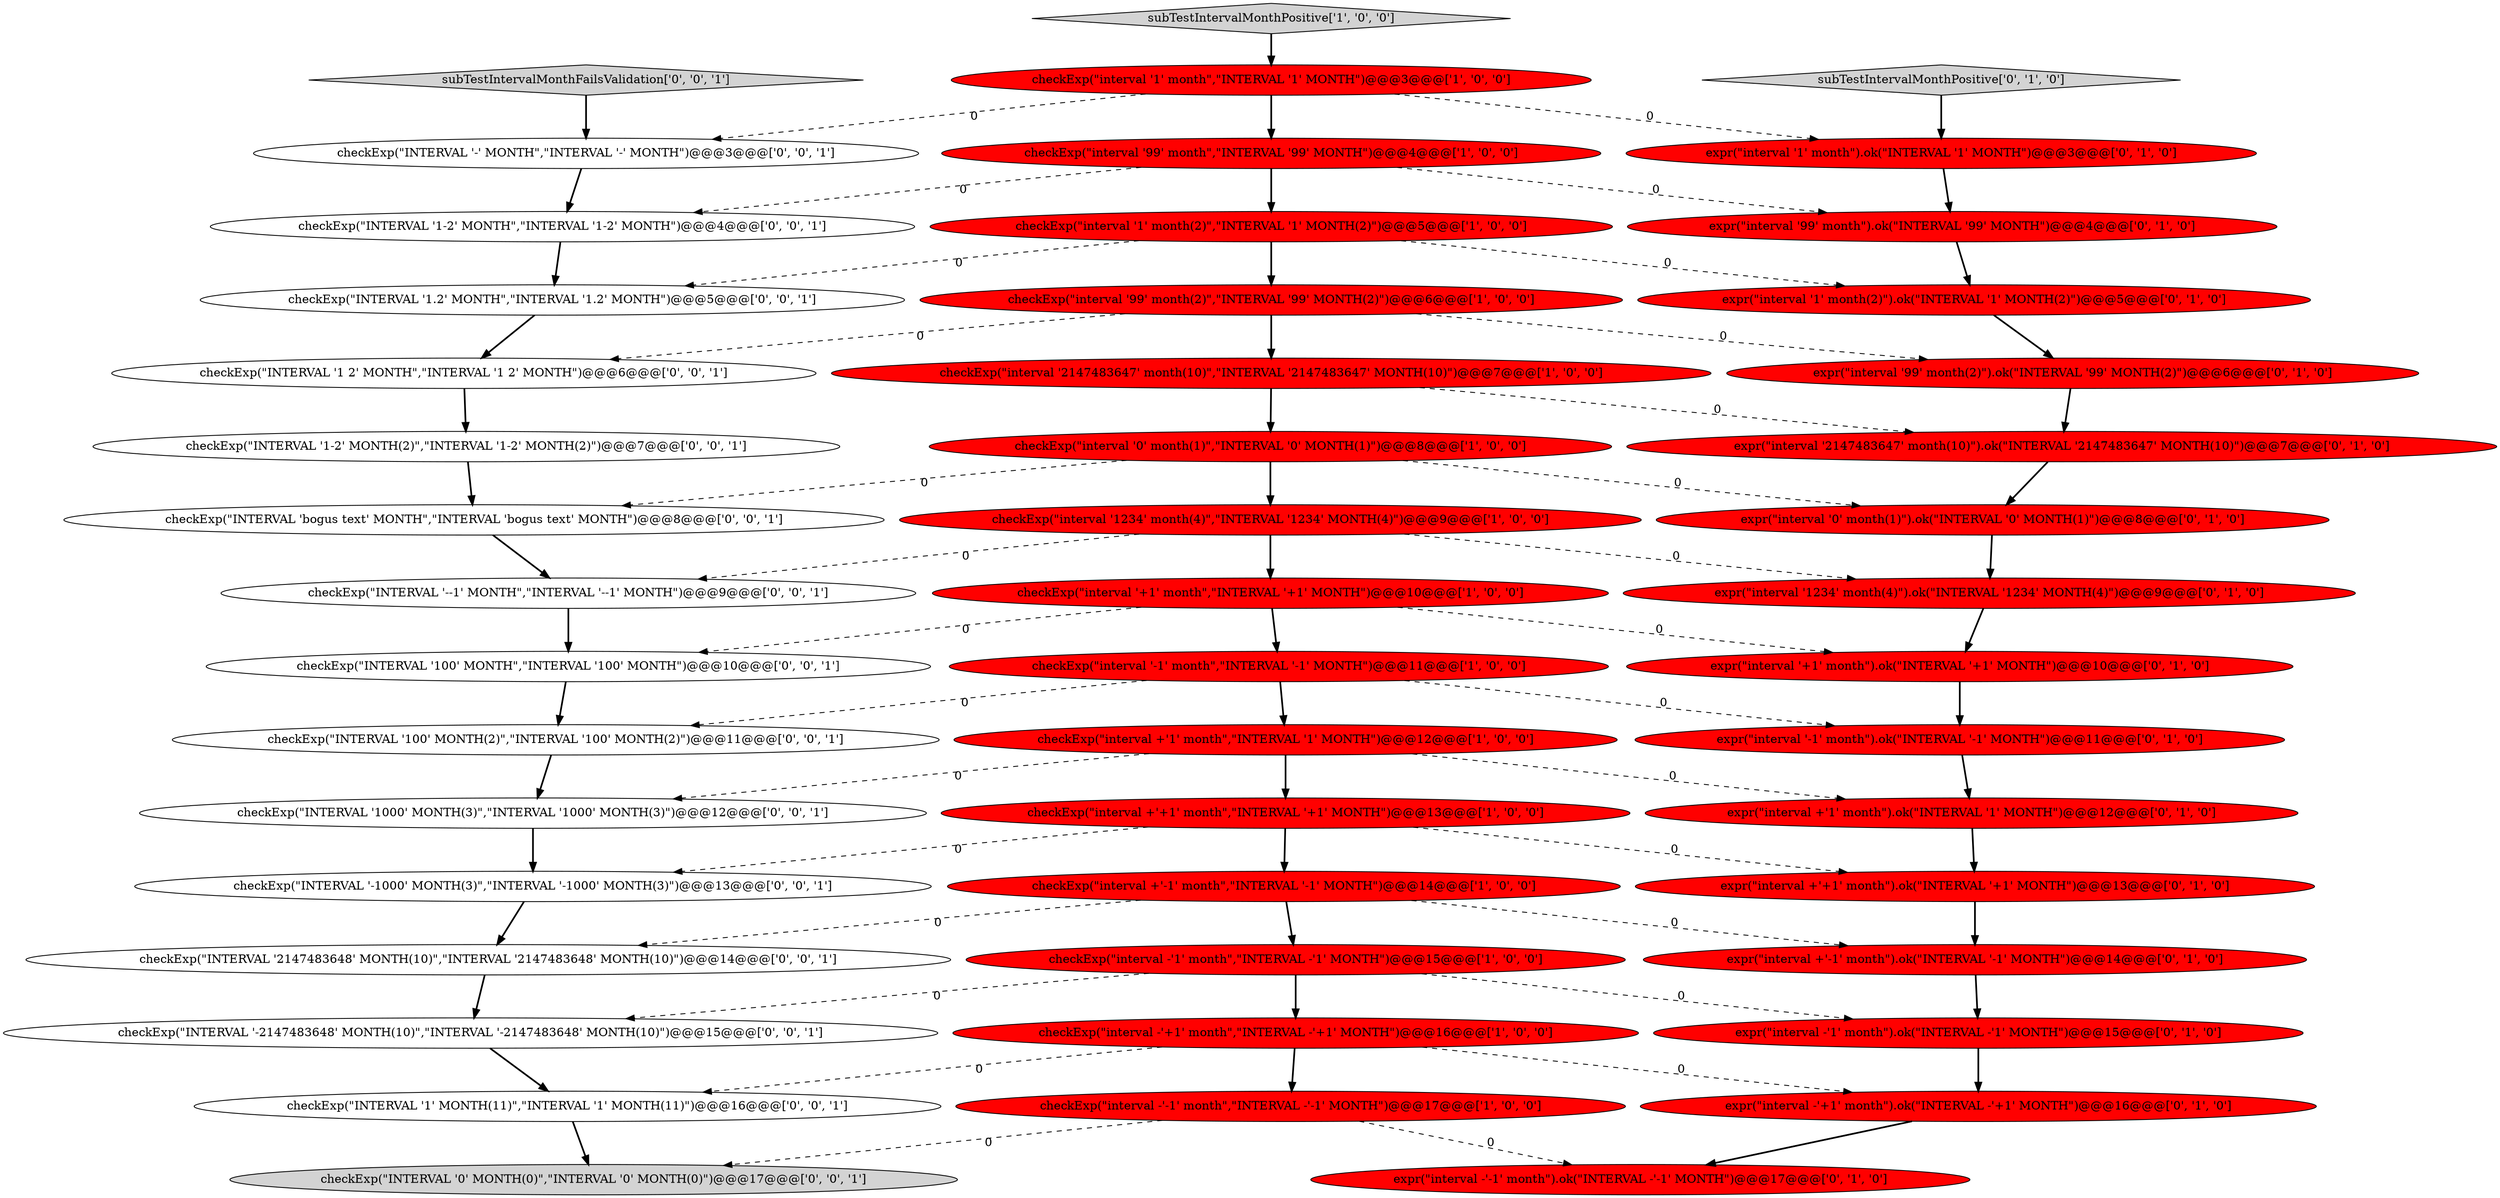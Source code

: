 digraph {
14 [style = filled, label = "checkExp(\"interval '1234' month(4)\",\"INTERVAL '1234' MONTH(4)\")@@@9@@@['1', '0', '0']", fillcolor = red, shape = ellipse image = "AAA1AAABBB1BBB"];
16 [style = filled, label = "expr(\"interval '1234' month(4)\").ok(\"INTERVAL '1234' MONTH(4)\")@@@9@@@['0', '1', '0']", fillcolor = red, shape = ellipse image = "AAA1AAABBB2BBB"];
27 [style = filled, label = "expr(\"interval +'-1' month\").ok(\"INTERVAL '-1' MONTH\")@@@14@@@['0', '1', '0']", fillcolor = red, shape = ellipse image = "AAA1AAABBB2BBB"];
0 [style = filled, label = "checkExp(\"interval -'1' month\",\"INTERVAL -'1' MONTH\")@@@15@@@['1', '0', '0']", fillcolor = red, shape = ellipse image = "AAA1AAABBB1BBB"];
12 [style = filled, label = "checkExp(\"interval -'-1' month\",\"INTERVAL -'-1' MONTH\")@@@17@@@['1', '0', '0']", fillcolor = red, shape = ellipse image = "AAA1AAABBB1BBB"];
35 [style = filled, label = "checkExp(\"INTERVAL '1000' MONTH(3)\",\"INTERVAL '1000' MONTH(3)\")@@@12@@@['0', '0', '1']", fillcolor = white, shape = ellipse image = "AAA0AAABBB3BBB"];
1 [style = filled, label = "checkExp(\"interval +'1' month\",\"INTERVAL '1' MONTH\")@@@12@@@['1', '0', '0']", fillcolor = red, shape = ellipse image = "AAA1AAABBB1BBB"];
43 [style = filled, label = "checkExp(\"INTERVAL '100' MONTH(2)\",\"INTERVAL '100' MONTH(2)\")@@@11@@@['0', '0', '1']", fillcolor = white, shape = ellipse image = "AAA0AAABBB3BBB"];
3 [style = filled, label = "checkExp(\"interval -'+1' month\",\"INTERVAL -'+1' MONTH\")@@@16@@@['1', '0', '0']", fillcolor = red, shape = ellipse image = "AAA1AAABBB1BBB"];
47 [style = filled, label = "checkExp(\"INTERVAL '1 2' MONTH\",\"INTERVAL '1 2' MONTH\")@@@6@@@['0', '0', '1']", fillcolor = white, shape = ellipse image = "AAA0AAABBB3BBB"];
37 [style = filled, label = "checkExp(\"INTERVAL '1' MONTH(11)\",\"INTERVAL '1' MONTH(11)\")@@@16@@@['0', '0', '1']", fillcolor = white, shape = ellipse image = "AAA0AAABBB3BBB"];
21 [style = filled, label = "expr(\"interval '-1' month\").ok(\"INTERVAL '-1' MONTH\")@@@11@@@['0', '1', '0']", fillcolor = red, shape = ellipse image = "AAA1AAABBB2BBB"];
11 [style = filled, label = "checkExp(\"interval '1' month(2)\",\"INTERVAL '1' MONTH(2)\")@@@5@@@['1', '0', '0']", fillcolor = red, shape = ellipse image = "AAA1AAABBB1BBB"];
41 [style = filled, label = "checkExp(\"INTERVAL '-' MONTH\",\"INTERVAL '-' MONTH\")@@@3@@@['0', '0', '1']", fillcolor = white, shape = ellipse image = "AAA0AAABBB3BBB"];
2 [style = filled, label = "checkExp(\"interval '2147483647' month(10)\",\"INTERVAL '2147483647' MONTH(10)\")@@@7@@@['1', '0', '0']", fillcolor = red, shape = ellipse image = "AAA1AAABBB1BBB"];
28 [style = filled, label = "expr(\"interval '0' month(1)\").ok(\"INTERVAL '0' MONTH(1)\")@@@8@@@['0', '1', '0']", fillcolor = red, shape = ellipse image = "AAA1AAABBB2BBB"];
34 [style = filled, label = "checkExp(\"INTERVAL '-1000' MONTH(3)\",\"INTERVAL '-1000' MONTH(3)\")@@@13@@@['0', '0', '1']", fillcolor = white, shape = ellipse image = "AAA0AAABBB3BBB"];
33 [style = filled, label = "subTestIntervalMonthFailsValidation['0', '0', '1']", fillcolor = lightgray, shape = diamond image = "AAA0AAABBB3BBB"];
39 [style = filled, label = "checkExp(\"INTERVAL '1-2' MONTH(2)\",\"INTERVAL '1-2' MONTH(2)\")@@@7@@@['0', '0', '1']", fillcolor = white, shape = ellipse image = "AAA0AAABBB3BBB"];
10 [style = filled, label = "checkExp(\"interval '99' month(2)\",\"INTERVAL '99' MONTH(2)\")@@@6@@@['1', '0', '0']", fillcolor = red, shape = ellipse image = "AAA1AAABBB1BBB"];
18 [style = filled, label = "expr(\"interval '99' month\").ok(\"INTERVAL '99' MONTH\")@@@4@@@['0', '1', '0']", fillcolor = red, shape = ellipse image = "AAA1AAABBB2BBB"];
36 [style = filled, label = "checkExp(\"INTERVAL '0' MONTH(0)\",\"INTERVAL '0' MONTH(0)\")@@@17@@@['0', '0', '1']", fillcolor = lightgray, shape = ellipse image = "AAA0AAABBB3BBB"];
19 [style = filled, label = "expr(\"interval '+1' month\").ok(\"INTERVAL '+1' MONTH\")@@@10@@@['0', '1', '0']", fillcolor = red, shape = ellipse image = "AAA1AAABBB2BBB"];
29 [style = filled, label = "expr(\"interval -'+1' month\").ok(\"INTERVAL -'+1' MONTH\")@@@16@@@['0', '1', '0']", fillcolor = red, shape = ellipse image = "AAA1AAABBB2BBB"];
5 [style = filled, label = "checkExp(\"interval +'-1' month\",\"INTERVAL '-1' MONTH\")@@@14@@@['1', '0', '0']", fillcolor = red, shape = ellipse image = "AAA1AAABBB1BBB"];
24 [style = filled, label = "expr(\"interval +'+1' month\").ok(\"INTERVAL '+1' MONTH\")@@@13@@@['0', '1', '0']", fillcolor = red, shape = ellipse image = "AAA1AAABBB2BBB"];
25 [style = filled, label = "expr(\"interval '1' month\").ok(\"INTERVAL '1' MONTH\")@@@3@@@['0', '1', '0']", fillcolor = red, shape = ellipse image = "AAA1AAABBB2BBB"];
40 [style = filled, label = "checkExp(\"INTERVAL '--1' MONTH\",\"INTERVAL '--1' MONTH\")@@@9@@@['0', '0', '1']", fillcolor = white, shape = ellipse image = "AAA0AAABBB3BBB"];
42 [style = filled, label = "checkExp(\"INTERVAL '2147483648' MONTH(10)\",\"INTERVAL '2147483648' MONTH(10)\")@@@14@@@['0', '0', '1']", fillcolor = white, shape = ellipse image = "AAA0AAABBB3BBB"];
9 [style = filled, label = "checkExp(\"interval '0' month(1)\",\"INTERVAL '0' MONTH(1)\")@@@8@@@['1', '0', '0']", fillcolor = red, shape = ellipse image = "AAA1AAABBB1BBB"];
38 [style = filled, label = "checkExp(\"INTERVAL '1-2' MONTH\",\"INTERVAL '1-2' MONTH\")@@@4@@@['0', '0', '1']", fillcolor = white, shape = ellipse image = "AAA0AAABBB3BBB"];
7 [style = filled, label = "subTestIntervalMonthPositive['1', '0', '0']", fillcolor = lightgray, shape = diamond image = "AAA0AAABBB1BBB"];
23 [style = filled, label = "expr(\"interval '1' month(2)\").ok(\"INTERVAL '1' MONTH(2)\")@@@5@@@['0', '1', '0']", fillcolor = red, shape = ellipse image = "AAA1AAABBB2BBB"];
32 [style = filled, label = "checkExp(\"INTERVAL 'bogus text' MONTH\",\"INTERVAL 'bogus text' MONTH\")@@@8@@@['0', '0', '1']", fillcolor = white, shape = ellipse image = "AAA0AAABBB3BBB"];
17 [style = filled, label = "expr(\"interval -'1' month\").ok(\"INTERVAL -'1' MONTH\")@@@15@@@['0', '1', '0']", fillcolor = red, shape = ellipse image = "AAA1AAABBB2BBB"];
15 [style = filled, label = "checkExp(\"interval +'+1' month\",\"INTERVAL '+1' MONTH\")@@@13@@@['1', '0', '0']", fillcolor = red, shape = ellipse image = "AAA1AAABBB1BBB"];
44 [style = filled, label = "checkExp(\"INTERVAL '1.2' MONTH\",\"INTERVAL '1.2' MONTH\")@@@5@@@['0', '0', '1']", fillcolor = white, shape = ellipse image = "AAA0AAABBB3BBB"];
46 [style = filled, label = "checkExp(\"INTERVAL '100' MONTH\",\"INTERVAL '100' MONTH\")@@@10@@@['0', '0', '1']", fillcolor = white, shape = ellipse image = "AAA0AAABBB3BBB"];
8 [style = filled, label = "checkExp(\"interval '-1' month\",\"INTERVAL '-1' MONTH\")@@@11@@@['1', '0', '0']", fillcolor = red, shape = ellipse image = "AAA1AAABBB1BBB"];
4 [style = filled, label = "checkExp(\"interval '99' month\",\"INTERVAL '99' MONTH\")@@@4@@@['1', '0', '0']", fillcolor = red, shape = ellipse image = "AAA1AAABBB1BBB"];
6 [style = filled, label = "checkExp(\"interval '1' month\",\"INTERVAL '1' MONTH\")@@@3@@@['1', '0', '0']", fillcolor = red, shape = ellipse image = "AAA1AAABBB1BBB"];
13 [style = filled, label = "checkExp(\"interval '+1' month\",\"INTERVAL '+1' MONTH\")@@@10@@@['1', '0', '0']", fillcolor = red, shape = ellipse image = "AAA1AAABBB1BBB"];
20 [style = filled, label = "expr(\"interval +'1' month\").ok(\"INTERVAL '1' MONTH\")@@@12@@@['0', '1', '0']", fillcolor = red, shape = ellipse image = "AAA1AAABBB2BBB"];
22 [style = filled, label = "subTestIntervalMonthPositive['0', '1', '0']", fillcolor = lightgray, shape = diamond image = "AAA0AAABBB2BBB"];
45 [style = filled, label = "checkExp(\"INTERVAL '-2147483648' MONTH(10)\",\"INTERVAL '-2147483648' MONTH(10)\")@@@15@@@['0', '0', '1']", fillcolor = white, shape = ellipse image = "AAA0AAABBB3BBB"];
31 [style = filled, label = "expr(\"interval '99' month(2)\").ok(\"INTERVAL '99' MONTH(2)\")@@@6@@@['0', '1', '0']", fillcolor = red, shape = ellipse image = "AAA1AAABBB2BBB"];
26 [style = filled, label = "expr(\"interval '2147483647' month(10)\").ok(\"INTERVAL '2147483647' MONTH(10)\")@@@7@@@['0', '1', '0']", fillcolor = red, shape = ellipse image = "AAA1AAABBB2BBB"];
30 [style = filled, label = "expr(\"interval -'-1' month\").ok(\"INTERVAL -'-1' MONTH\")@@@17@@@['0', '1', '0']", fillcolor = red, shape = ellipse image = "AAA1AAABBB2BBB"];
3->29 [style = dashed, label="0"];
0->3 [style = bold, label=""];
23->31 [style = bold, label=""];
4->18 [style = dashed, label="0"];
22->25 [style = bold, label=""];
15->34 [style = dashed, label="0"];
1->35 [style = dashed, label="0"];
18->23 [style = bold, label=""];
37->36 [style = bold, label=""];
38->44 [style = bold, label=""];
29->30 [style = bold, label=""];
4->38 [style = dashed, label="0"];
46->43 [style = bold, label=""];
42->45 [style = bold, label=""];
3->37 [style = dashed, label="0"];
1->15 [style = bold, label=""];
9->28 [style = dashed, label="0"];
15->24 [style = dashed, label="0"];
11->44 [style = dashed, label="0"];
25->18 [style = bold, label=""];
5->42 [style = dashed, label="0"];
10->31 [style = dashed, label="0"];
33->41 [style = bold, label=""];
11->23 [style = dashed, label="0"];
34->42 [style = bold, label=""];
2->9 [style = bold, label=""];
3->12 [style = bold, label=""];
47->39 [style = bold, label=""];
13->19 [style = dashed, label="0"];
16->19 [style = bold, label=""];
8->21 [style = dashed, label="0"];
12->30 [style = dashed, label="0"];
28->16 [style = bold, label=""];
0->17 [style = dashed, label="0"];
8->43 [style = dashed, label="0"];
15->5 [style = bold, label=""];
9->32 [style = dashed, label="0"];
13->46 [style = dashed, label="0"];
40->46 [style = bold, label=""];
1->20 [style = dashed, label="0"];
8->1 [style = bold, label=""];
6->4 [style = bold, label=""];
31->26 [style = bold, label=""];
5->27 [style = dashed, label="0"];
21->20 [style = bold, label=""];
6->25 [style = dashed, label="0"];
5->0 [style = bold, label=""];
43->35 [style = bold, label=""];
12->36 [style = dashed, label="0"];
11->10 [style = bold, label=""];
32->40 [style = bold, label=""];
39->32 [style = bold, label=""];
6->41 [style = dashed, label="0"];
7->6 [style = bold, label=""];
27->17 [style = bold, label=""];
9->14 [style = bold, label=""];
41->38 [style = bold, label=""];
10->2 [style = bold, label=""];
45->37 [style = bold, label=""];
26->28 [style = bold, label=""];
14->13 [style = bold, label=""];
2->26 [style = dashed, label="0"];
13->8 [style = bold, label=""];
35->34 [style = bold, label=""];
4->11 [style = bold, label=""];
20->24 [style = bold, label=""];
17->29 [style = bold, label=""];
44->47 [style = bold, label=""];
14->16 [style = dashed, label="0"];
10->47 [style = dashed, label="0"];
24->27 [style = bold, label=""];
14->40 [style = dashed, label="0"];
0->45 [style = dashed, label="0"];
19->21 [style = bold, label=""];
}
